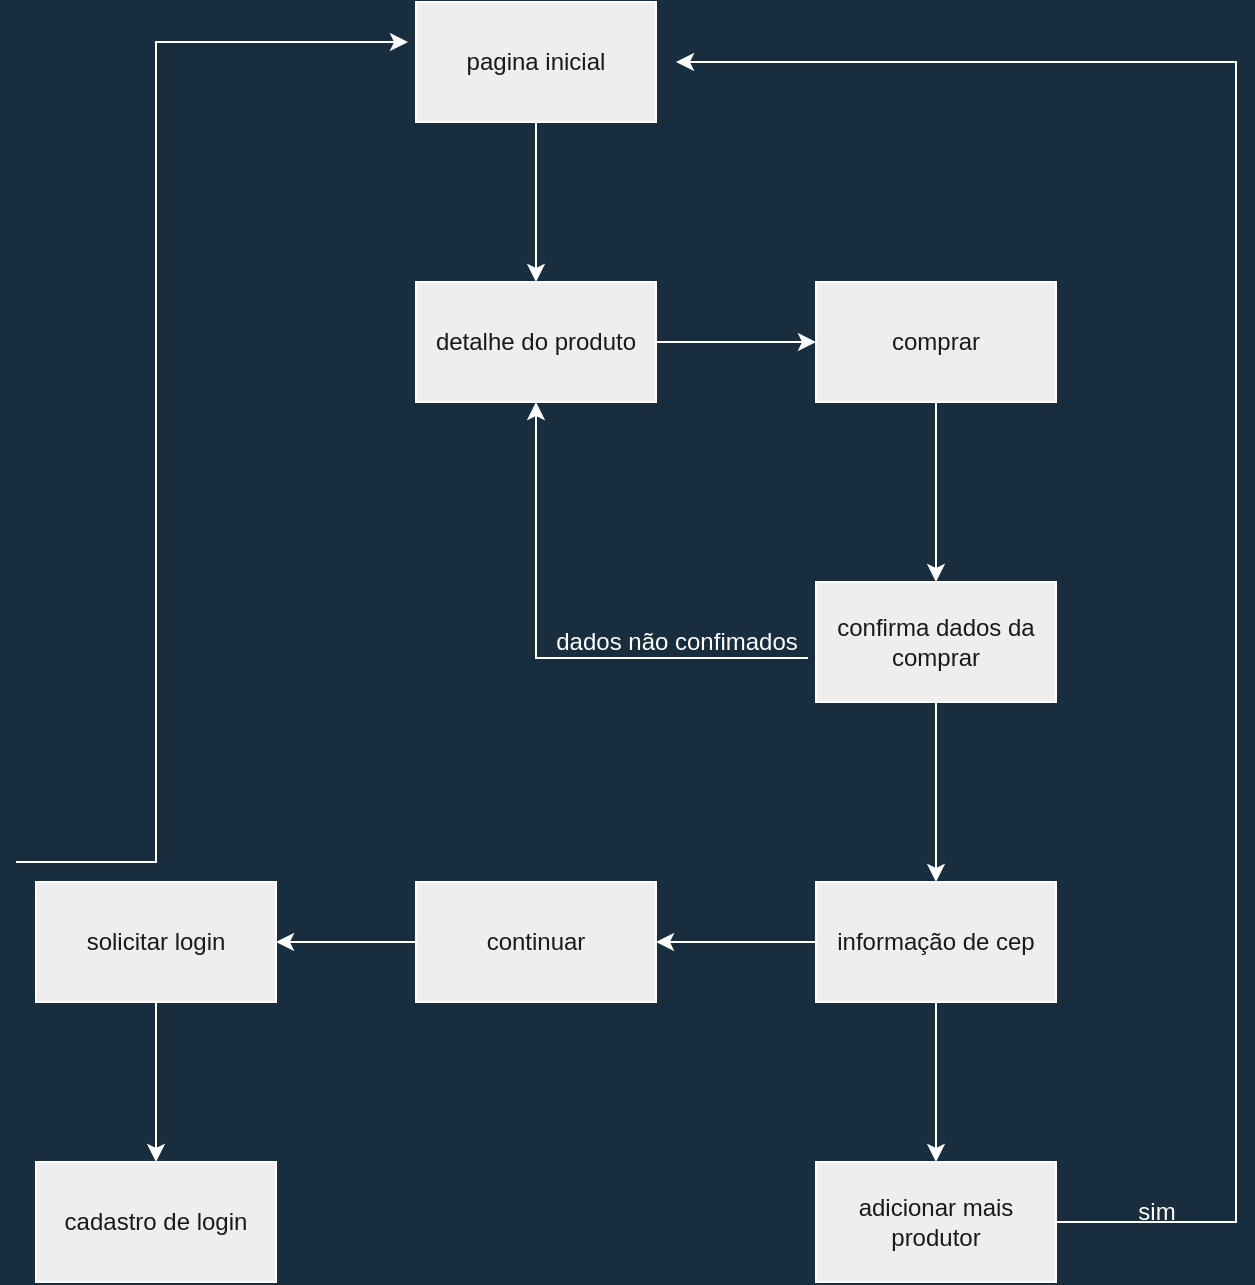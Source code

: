 <mxfile version="20.2.7" type="device" pages="2"><diagram id="0pTdq86syax7nUizIHkx" name="Página-1"><mxGraphModel dx="2249" dy="794" grid="1" gridSize="10" guides="1" tooltips="1" connect="1" arrows="1" fold="1" page="1" pageScale="1" pageWidth="827" pageHeight="1169" background="#182E3E" math="0" shadow="0"><root><mxCell id="0"/><mxCell id="1" parent="0"/><mxCell id="h4uqYXQ0lTaWziwO5VDC-30" value="" style="edgeStyle=orthogonalEdgeStyle;rounded=0;orthogonalLoop=1;jettySize=auto;html=1;labelBackgroundColor=#182E3E;strokeColor=#FFFFFF;fontColor=#FFFFFF;" edge="1" parent="1"><mxGeometry relative="1" as="geometry"><mxPoint x="-70" y="610" as="sourcePoint"/><mxPoint x="126" y="200" as="targetPoint"/><Array as="points"><mxPoint y="610"/><mxPoint y="200"/></Array></mxGeometry></mxCell><mxCell id="h4uqYXQ0lTaWziwO5VDC-3" value="" style="edgeStyle=orthogonalEdgeStyle;rounded=0;orthogonalLoop=1;jettySize=auto;html=1;labelBackgroundColor=#182E3E;strokeColor=#FFFFFF;fontColor=#FFFFFF;" edge="1" parent="1" source="h4uqYXQ0lTaWziwO5VDC-1" target="h4uqYXQ0lTaWziwO5VDC-2"><mxGeometry relative="1" as="geometry"/></mxCell><mxCell id="h4uqYXQ0lTaWziwO5VDC-1" value="pagina inicial" style="rounded=0;whiteSpace=wrap;html=1;fillColor=#EEEEEE;strokeColor=#FFFFFF;fontColor=#1A1A1A;" vertex="1" parent="1"><mxGeometry x="130" y="180" width="120" height="60" as="geometry"/></mxCell><mxCell id="h4uqYXQ0lTaWziwO5VDC-5" value="" style="edgeStyle=orthogonalEdgeStyle;rounded=0;orthogonalLoop=1;jettySize=auto;html=1;labelBackgroundColor=#182E3E;strokeColor=#FFFFFF;fontColor=#FFFFFF;" edge="1" parent="1" source="h4uqYXQ0lTaWziwO5VDC-2" target="h4uqYXQ0lTaWziwO5VDC-4"><mxGeometry relative="1" as="geometry"/></mxCell><mxCell id="h4uqYXQ0lTaWziwO5VDC-2" value="detalhe do produto" style="rounded=0;whiteSpace=wrap;html=1;fillColor=#EEEEEE;strokeColor=#FFFFFF;fontColor=#1A1A1A;" vertex="1" parent="1"><mxGeometry x="130" y="320" width="120" height="60" as="geometry"/></mxCell><mxCell id="h4uqYXQ0lTaWziwO5VDC-7" value="" style="edgeStyle=orthogonalEdgeStyle;rounded=0;orthogonalLoop=1;jettySize=auto;html=1;labelBackgroundColor=#182E3E;strokeColor=#FFFFFF;fontColor=#FFFFFF;" edge="1" parent="1" source="h4uqYXQ0lTaWziwO5VDC-4" target="h4uqYXQ0lTaWziwO5VDC-6"><mxGeometry relative="1" as="geometry"/></mxCell><mxCell id="h4uqYXQ0lTaWziwO5VDC-4" value="comprar" style="whiteSpace=wrap;html=1;rounded=0;fillColor=#EEEEEE;strokeColor=#FFFFFF;fontColor=#1A1A1A;" vertex="1" parent="1"><mxGeometry x="330" y="320" width="120" height="60" as="geometry"/></mxCell><mxCell id="h4uqYXQ0lTaWziwO5VDC-13" value="" style="edgeStyle=orthogonalEdgeStyle;rounded=0;orthogonalLoop=1;jettySize=auto;html=1;fontColor=#FFFFFF;strokeColor=#FFFFFF;" edge="1" parent="1" source="h4uqYXQ0lTaWziwO5VDC-6" target="h4uqYXQ0lTaWziwO5VDC-12"><mxGeometry relative="1" as="geometry"/></mxCell><mxCell id="h4uqYXQ0lTaWziwO5VDC-6" value="confirma dados da comprar" style="whiteSpace=wrap;html=1;rounded=0;fillColor=#EEEEEE;strokeColor=#FFFFFF;fontColor=#1A1A1A;" vertex="1" parent="1"><mxGeometry x="330" y="470" width="120" height="60" as="geometry"/></mxCell><mxCell id="h4uqYXQ0lTaWziwO5VDC-8" value="" style="edgeStyle=orthogonalEdgeStyle;rounded=0;orthogonalLoop=1;jettySize=auto;html=1;exitX=-0.033;exitY=0.633;exitDx=0;exitDy=0;exitPerimeter=0;labelBackgroundColor=#182E3E;strokeColor=#FFFFFF;fontColor=#FFFFFF;" edge="1" parent="1" source="h4uqYXQ0lTaWziwO5VDC-6" target="h4uqYXQ0lTaWziwO5VDC-2"><mxGeometry relative="1" as="geometry"><mxPoint x="310" y="490" as="sourcePoint"/><mxPoint x="300" y="450" as="targetPoint"/><Array as="points"><mxPoint x="190" y="508"/></Array></mxGeometry></mxCell><mxCell id="h4uqYXQ0lTaWziwO5VDC-9" value="&lt;font color=&quot;#ffffff&quot;&gt;dados não confimados&lt;/font&gt;" style="text;html=1;align=center;verticalAlign=middle;resizable=0;points=[];autosize=1;strokeColor=none;fillColor=none;fontColor=#1A1A1A;" vertex="1" parent="1"><mxGeometry x="190" y="485" width="140" height="30" as="geometry"/></mxCell><mxCell id="h4uqYXQ0lTaWziwO5VDC-15" value="" style="edgeStyle=orthogonalEdgeStyle;rounded=0;orthogonalLoop=1;jettySize=auto;html=1;fontColor=#FFFFFF;strokeColor=#FFFFFF;" edge="1" parent="1" source="h4uqYXQ0lTaWziwO5VDC-12" target="h4uqYXQ0lTaWziwO5VDC-14"><mxGeometry relative="1" as="geometry"/></mxCell><mxCell id="h4uqYXQ0lTaWziwO5VDC-19" value="" style="edgeStyle=orthogonalEdgeStyle;rounded=0;orthogonalLoop=1;jettySize=auto;html=1;fontColor=#FFFFFF;strokeColor=#FFFFFF;" edge="1" parent="1" source="h4uqYXQ0lTaWziwO5VDC-12" target="h4uqYXQ0lTaWziwO5VDC-18"><mxGeometry relative="1" as="geometry"/></mxCell><mxCell id="h4uqYXQ0lTaWziwO5VDC-12" value="informação de cep" style="whiteSpace=wrap;html=1;fillColor=#EEEEEE;strokeColor=#FFFFFF;fontColor=#1A1A1A;rounded=0;" vertex="1" parent="1"><mxGeometry x="330" y="620" width="120" height="60" as="geometry"/></mxCell><mxCell id="h4uqYXQ0lTaWziwO5VDC-17" value="" style="edgeStyle=orthogonalEdgeStyle;rounded=0;orthogonalLoop=1;jettySize=auto;html=1;fontColor=#FFFFFF;strokeColor=#FFFFFF;" edge="1" parent="1" source="h4uqYXQ0lTaWziwO5VDC-14" target="h4uqYXQ0lTaWziwO5VDC-16"><mxGeometry relative="1" as="geometry"/></mxCell><mxCell id="h4uqYXQ0lTaWziwO5VDC-14" value="continuar" style="whiteSpace=wrap;html=1;fillColor=#EEEEEE;strokeColor=#FFFFFF;fontColor=#1A1A1A;rounded=0;" vertex="1" parent="1"><mxGeometry x="130" y="620" width="120" height="60" as="geometry"/></mxCell><mxCell id="h4uqYXQ0lTaWziwO5VDC-29" value="" style="edgeStyle=orthogonalEdgeStyle;rounded=0;orthogonalLoop=1;jettySize=auto;html=1;fontColor=#FFFFFF;strokeColor=#FFFFFF;" edge="1" parent="1" source="h4uqYXQ0lTaWziwO5VDC-16" target="h4uqYXQ0lTaWziwO5VDC-28"><mxGeometry relative="1" as="geometry"/></mxCell><mxCell id="h4uqYXQ0lTaWziwO5VDC-16" value="solicitar login" style="whiteSpace=wrap;html=1;fillColor=#EEEEEE;strokeColor=#FFFFFF;fontColor=#1A1A1A;rounded=0;" vertex="1" parent="1"><mxGeometry x="-60" y="620" width="120" height="60" as="geometry"/></mxCell><mxCell id="h4uqYXQ0lTaWziwO5VDC-21" style="edgeStyle=orthogonalEdgeStyle;rounded=0;orthogonalLoop=1;jettySize=auto;html=1;fontColor=#FFFFFF;strokeColor=#FFFFFF;" edge="1" parent="1" source="h4uqYXQ0lTaWziwO5VDC-18"><mxGeometry relative="1" as="geometry"><mxPoint x="260" y="210" as="targetPoint"/><Array as="points"><mxPoint x="540" y="790"/><mxPoint x="540" y="210"/></Array></mxGeometry></mxCell><mxCell id="h4uqYXQ0lTaWziwO5VDC-18" value="adicionar mais produtor" style="whiteSpace=wrap;html=1;fillColor=#EEEEEE;strokeColor=#FFFFFF;fontColor=#1A1A1A;rounded=0;" vertex="1" parent="1"><mxGeometry x="330" y="760" width="120" height="60" as="geometry"/></mxCell><mxCell id="h4uqYXQ0lTaWziwO5VDC-22" value="sim" style="text;html=1;align=center;verticalAlign=middle;resizable=0;points=[];autosize=1;strokeColor=none;fillColor=none;fontColor=#FFFFFF;" vertex="1" parent="1"><mxGeometry x="480" y="770" width="40" height="30" as="geometry"/></mxCell><mxCell id="h4uqYXQ0lTaWziwO5VDC-28" value="cadastro de login" style="whiteSpace=wrap;html=1;fillColor=#EEEEEE;strokeColor=#FFFFFF;fontColor=#1A1A1A;rounded=0;" vertex="1" parent="1"><mxGeometry x="-60" y="760" width="120" height="60" as="geometry"/></mxCell></root></mxGraphModel></diagram><diagram id="OO7RFyDZNBTOWLWz1sKF" name="Página-2"><mxGraphModel dx="2249" dy="1963" grid="1" gridSize="10" guides="1" tooltips="1" connect="1" arrows="1" fold="1" page="1" pageScale="1" pageWidth="827" pageHeight="1169" background="#182E3E" math="0" shadow="0"><root><mxCell id="0"/><mxCell id="1" parent="0"/><mxCell id="pGlpwrJ1Dlcdv627KMkO-10" value="" style="edgeStyle=orthogonalEdgeStyle;rounded=0;orthogonalLoop=1;jettySize=auto;html=1;fontColor=#FFFFFF;strokeColor=#FFFFFF;" edge="1" parent="1" source="pGlpwrJ1Dlcdv627KMkO-6" target="pGlpwrJ1Dlcdv627KMkO-9"><mxGeometry relative="1" as="geometry"><Array as="points"><mxPoint x="700" y="10"/></Array></mxGeometry></mxCell><mxCell id="pGlpwrJ1Dlcdv627KMkO-14" value="" style="edgeStyle=orthogonalEdgeStyle;rounded=0;orthogonalLoop=1;jettySize=auto;html=1;fontColor=#FFFFFF;strokeColor=#FFFFFF;" edge="1" parent="1" source="pGlpwrJ1Dlcdv627KMkO-6" target="pGlpwrJ1Dlcdv627KMkO-13"><mxGeometry relative="1" as="geometry"/></mxCell><mxCell id="pGlpwrJ1Dlcdv627KMkO-16" value="" style="edgeStyle=orthogonalEdgeStyle;rounded=0;orthogonalLoop=1;jettySize=auto;html=1;fontColor=#FFFFFF;strokeColor=#FFFFFF;" edge="1" parent="1" source="pGlpwrJ1Dlcdv627KMkO-6" target="pGlpwrJ1Dlcdv627KMkO-15"><mxGeometry relative="1" as="geometry"><Array as="points"/></mxGeometry></mxCell><mxCell id="Nk8QZlIOghoYb0LzXu-U-2" value="" style="edgeStyle=orthogonalEdgeStyle;rounded=0;orthogonalLoop=1;jettySize=auto;html=1;fontColor=#FFFFFF;strokeColor=#FFFFFF;" edge="1" parent="1" source="pGlpwrJ1Dlcdv627KMkO-6" target="Nk8QZlIOghoYb0LzXu-U-1"><mxGeometry relative="1" as="geometry"/></mxCell><mxCell id="pGlpwrJ1Dlcdv627KMkO-6" value="paginas inicia" style="ellipse;whiteSpace=wrap;html=1;aspect=fixed;fontColor=#1A1A1A;strokeColor=#FFFFFF;fillColor=#EEEEEE;" vertex="1" parent="1"><mxGeometry x="-190" y="-40" width="100" height="100" as="geometry"/></mxCell><mxCell id="sAkClPKLoLmDAotBd1XT-5" value="" style="edgeStyle=orthogonalEdgeStyle;rounded=0;orthogonalLoop=1;jettySize=auto;html=1;fontColor=#FFFFFF;strokeColor=#FFFFFF;" edge="1" parent="1" source="pGlpwrJ1Dlcdv627KMkO-9" target="sAkClPKLoLmDAotBd1XT-4"><mxGeometry relative="1" as="geometry"/></mxCell><mxCell id="pGlpwrJ1Dlcdv627KMkO-9" value="shows&amp;nbsp;" style="whiteSpace=wrap;html=1;" vertex="1" parent="1"><mxGeometry x="640" y="-140" width="120" height="60" as="geometry"/></mxCell><mxCell id="sAkClPKLoLmDAotBd1XT-12" value="" style="edgeStyle=orthogonalEdgeStyle;rounded=0;orthogonalLoop=1;jettySize=auto;html=1;fontColor=#FFFFFF;strokeColor=#FFFFFF;" edge="1" parent="1" source="pGlpwrJ1Dlcdv627KMkO-11" target="sAkClPKLoLmDAotBd1XT-11"><mxGeometry relative="1" as="geometry"/></mxCell><mxCell id="pGlpwrJ1Dlcdv627KMkO-11" value="videos" style="whiteSpace=wrap;html=1;fillColor=#EEEEEE;strokeColor=#FFFFFF;fontColor=#1A1A1A;" vertex="1" parent="1"><mxGeometry x="720" y="100" width="120" height="60" as="geometry"/></mxCell><mxCell id="sAkClPKLoLmDAotBd1XT-14" value="" style="edgeStyle=orthogonalEdgeStyle;rounded=0;orthogonalLoop=1;jettySize=auto;html=1;fontColor=#FFFFFF;strokeColor=#FFFFFF;" edge="1" parent="1" source="pGlpwrJ1Dlcdv627KMkO-13" target="sAkClPKLoLmDAotBd1XT-13"><mxGeometry relative="1" as="geometry"/></mxCell><mxCell id="pGlpwrJ1Dlcdv627KMkO-13" value="materias" style="rounded=1;whiteSpace=wrap;html=1;fillColor=#EEEEEE;strokeColor=#FFFFFF;fontColor=#1A1A1A;" vertex="1" parent="1"><mxGeometry x="1150" y="80" width="120" height="60" as="geometry"/></mxCell><mxCell id="69YnU4jPtW9J-NDli06k-2" value="" style="edgeStyle=orthogonalEdgeStyle;rounded=0;orthogonalLoop=1;jettySize=auto;html=1;fontColor=#FFFFFF;strokeColor=#FFFFFF;" edge="1" parent="1" source="pGlpwrJ1Dlcdv627KMkO-15" target="69YnU4jPtW9J-NDli06k-1"><mxGeometry relative="1" as="geometry"/></mxCell><mxCell id="pGlpwrJ1Dlcdv627KMkO-15" value="coleção" style="whiteSpace=wrap;html=1;fillColor=#EEEEEE;strokeColor=#FFFFFF;fontColor=#1A1A1A;" vertex="1" parent="1"><mxGeometry x="-50" y="70" width="120" height="60" as="geometry"/></mxCell><mxCell id="zofJIIx8QK95UcEKSmY3-3" value="" style="edgeStyle=orthogonalEdgeStyle;rounded=0;orthogonalLoop=1;jettySize=auto;html=1;fontColor=#FFFFFF;strokeColor=#FFFFFF;exitX=1;exitY=0.5;exitDx=0;exitDy=0;" edge="1" parent="1" source="pGlpwrJ1Dlcdv627KMkO-6" target="pGlpwrJ1Dlcdv627KMkO-11"><mxGeometry relative="1" as="geometry"><mxPoint x="460" y="270" as="sourcePoint"/><mxPoint x="324" y="280" as="targetPoint"/><Array as="points"><mxPoint x="780" y="10"/></Array></mxGeometry></mxCell><mxCell id="69YnU4jPtW9J-NDli06k-4" value="" style="edgeStyle=orthogonalEdgeStyle;rounded=0;orthogonalLoop=1;jettySize=auto;html=1;fontColor=#FFFFFF;strokeColor=#FFFFFF;" edge="1" parent="1" source="69YnU4jPtW9J-NDli06k-1" target="69YnU4jPtW9J-NDli06k-3"><mxGeometry relative="1" as="geometry"/></mxCell><mxCell id="69YnU4jPtW9J-NDli06k-1" value="imagens da roupas" style="whiteSpace=wrap;html=1;fillColor=#EEEEEE;strokeColor=#FFFFFF;fontColor=#1A1A1A;" vertex="1" parent="1"><mxGeometry x="140" y="70" width="120" height="60" as="geometry"/></mxCell><mxCell id="sAkClPKLoLmDAotBd1XT-3" value="" style="edgeStyle=orthogonalEdgeStyle;rounded=0;orthogonalLoop=1;jettySize=auto;html=1;fontColor=#FFFFFF;strokeColor=#FFFFFF;" edge="1" parent="1" source="69YnU4jPtW9J-NDli06k-3" target="sAkClPKLoLmDAotBd1XT-2"><mxGeometry relative="1" as="geometry"/></mxCell><mxCell id="69YnU4jPtW9J-NDli06k-3" value="detalhes dos produtos" style="whiteSpace=wrap;html=1;fillColor=#EEEEEE;strokeColor=#FFFFFF;fontColor=#1A1A1A;" vertex="1" parent="1"><mxGeometry x="320" y="70" width="120" height="60" as="geometry"/></mxCell><mxCell id="sAkClPKLoLmDAotBd1XT-2" value="dados pra finalizar a compras&amp;nbsp;" style="whiteSpace=wrap;html=1;fillColor=#EEEEEE;strokeColor=#FFFFFF;fontColor=#1A1A1A;" vertex="1" parent="1"><mxGeometry x="320" y="180" width="120" height="60" as="geometry"/></mxCell><mxCell id="sAkClPKLoLmDAotBd1XT-7" value="" style="edgeStyle=orthogonalEdgeStyle;rounded=0;orthogonalLoop=1;jettySize=auto;html=1;fontColor=#FFFFFF;strokeColor=#FFFFFF;" edge="1" parent="1" source="sAkClPKLoLmDAotBd1XT-4" target="sAkClPKLoLmDAotBd1XT-6"><mxGeometry relative="1" as="geometry"/></mxCell><mxCell id="sAkClPKLoLmDAotBd1XT-4" value="cidades/datas&amp;nbsp;" style="whiteSpace=wrap;html=1;" vertex="1" parent="1"><mxGeometry x="827" y="-140" width="120" height="60" as="geometry"/></mxCell><mxCell id="sAkClPKLoLmDAotBd1XT-9" value="" style="edgeStyle=orthogonalEdgeStyle;rounded=0;orthogonalLoop=1;jettySize=auto;html=1;fontColor=#FFFFFF;strokeColor=#FFFFFF;" edge="1" parent="1" source="sAkClPKLoLmDAotBd1XT-6" target="sAkClPKLoLmDAotBd1XT-8"><mxGeometry relative="1" as="geometry"/></mxCell><mxCell id="sAkClPKLoLmDAotBd1XT-6" value="link de vendas de ingresso" style="whiteSpace=wrap;html=1;fillColor=#EEEEEE;strokeColor=#FFFFFF;fontColor=#1A1A1A;" vertex="1" parent="1"><mxGeometry x="990" y="-140" width="120" height="60" as="geometry"/></mxCell><mxCell id="sAkClPKLoLmDAotBd1XT-8" value="site de compra" style="whiteSpace=wrap;html=1;fillColor=#EEEEEE;strokeColor=#FFFFFF;fontColor=#1A1A1A;" vertex="1" parent="1"><mxGeometry x="1210" y="-140" width="120" height="60" as="geometry"/></mxCell><mxCell id="sAkClPKLoLmDAotBd1XT-11" value="canal de clipes do artista" style="whiteSpace=wrap;html=1;fillColor=#EEEEEE;strokeColor=#FFFFFF;fontColor=#1A1A1A;" vertex="1" parent="1"><mxGeometry x="940" y="100" width="120" height="60" as="geometry"/></mxCell><mxCell id="sAkClPKLoLmDAotBd1XT-13" value="links de materias" style="whiteSpace=wrap;html=1;fillColor=#EEEEEE;strokeColor=#FFFFFF;fontColor=#1A1A1A;rounded=1;" vertex="1" parent="1"><mxGeometry x="1370" y="80" width="120" height="60" as="geometry"/></mxCell><mxCell id="Nk8QZlIOghoYb0LzXu-U-4" value="" style="edgeStyle=orthogonalEdgeStyle;rounded=0;orthogonalLoop=1;jettySize=auto;html=1;fontColor=#FFFFFF;strokeColor=#FFFFFF;" edge="1" parent="1" source="Nk8QZlIOghoYb0LzXu-U-1" target="Nk8QZlIOghoYb0LzXu-U-3"><mxGeometry relative="1" as="geometry"/></mxCell><mxCell id="Nk8QZlIOghoYb0LzXu-U-1" value="contatos para shows&amp;nbsp;" style="whiteSpace=wrap;html=1;" vertex="1" parent="1"><mxGeometry x="170" y="-170" width="120" height="60" as="geometry"/></mxCell><mxCell id="Nk8QZlIOghoYb0LzXu-U-3" value="detalhes para entra em contato" style="whiteSpace=wrap;html=1;" vertex="1" parent="1"><mxGeometry x="370" y="-170" width="150" height="60" as="geometry"/></mxCell><mxCell id="R0-NcNnbCeTuXsHgz5kD-8" value="" style="edgeStyle=orthogonalEdgeStyle;rounded=0;orthogonalLoop=1;jettySize=auto;html=1;fontColor=#FFFFFF;strokeColor=#FFFFFF;exitX=0;exitY=0.75;exitDx=0;exitDy=0;" edge="1" parent="1" source="sAkClPKLoLmDAotBd1XT-2"><mxGeometry relative="1" as="geometry"><mxPoint x="-460" y="180" as="sourcePoint"/><mxPoint x="-140" y="60" as="targetPoint"/></mxGeometry></mxCell><mxCell id="R0-NcNnbCeTuXsHgz5kD-9" value="&lt;font color=&quot;#ffffff&quot;&gt;dados não informados&lt;/font&gt;" style="text;html=1;align=center;verticalAlign=middle;resizable=0;points=[];autosize=1;strokeColor=none;fillColor=none;fontColor=#1A1A1A;" vertex="1" parent="1"><mxGeometry x="110" y="195" width="140" height="30" as="geometry"/></mxCell><mxCell id="R0-NcNnbCeTuXsHgz5kD-10" value="Actor" style="shape=umlActor;verticalLabelPosition=bottom;verticalAlign=top;html=1;outlineConnect=0;fontColor=#FFFFFF;strokeColor=#FFFFFF;fillColor=#EEEEEE;" vertex="1" parent="1"><mxGeometry x="600" y="-590" width="30" height="60" as="geometry"/></mxCell><mxCell id="R0-NcNnbCeTuXsHgz5kD-11" style="edgeStyle=orthogonalEdgeStyle;rounded=0;orthogonalLoop=1;jettySize=auto;html=1;exitX=0.5;exitY=1;exitDx=0;exitDy=0;fontColor=#FFFFFF;strokeColor=#3333FF;fillColor=#e1d5e7;" edge="1" parent="1" source="pGlpwrJ1Dlcdv627KMkO-9" target="pGlpwrJ1Dlcdv627KMkO-9"><mxGeometry relative="1" as="geometry"/></mxCell></root></mxGraphModel></diagram></mxfile>